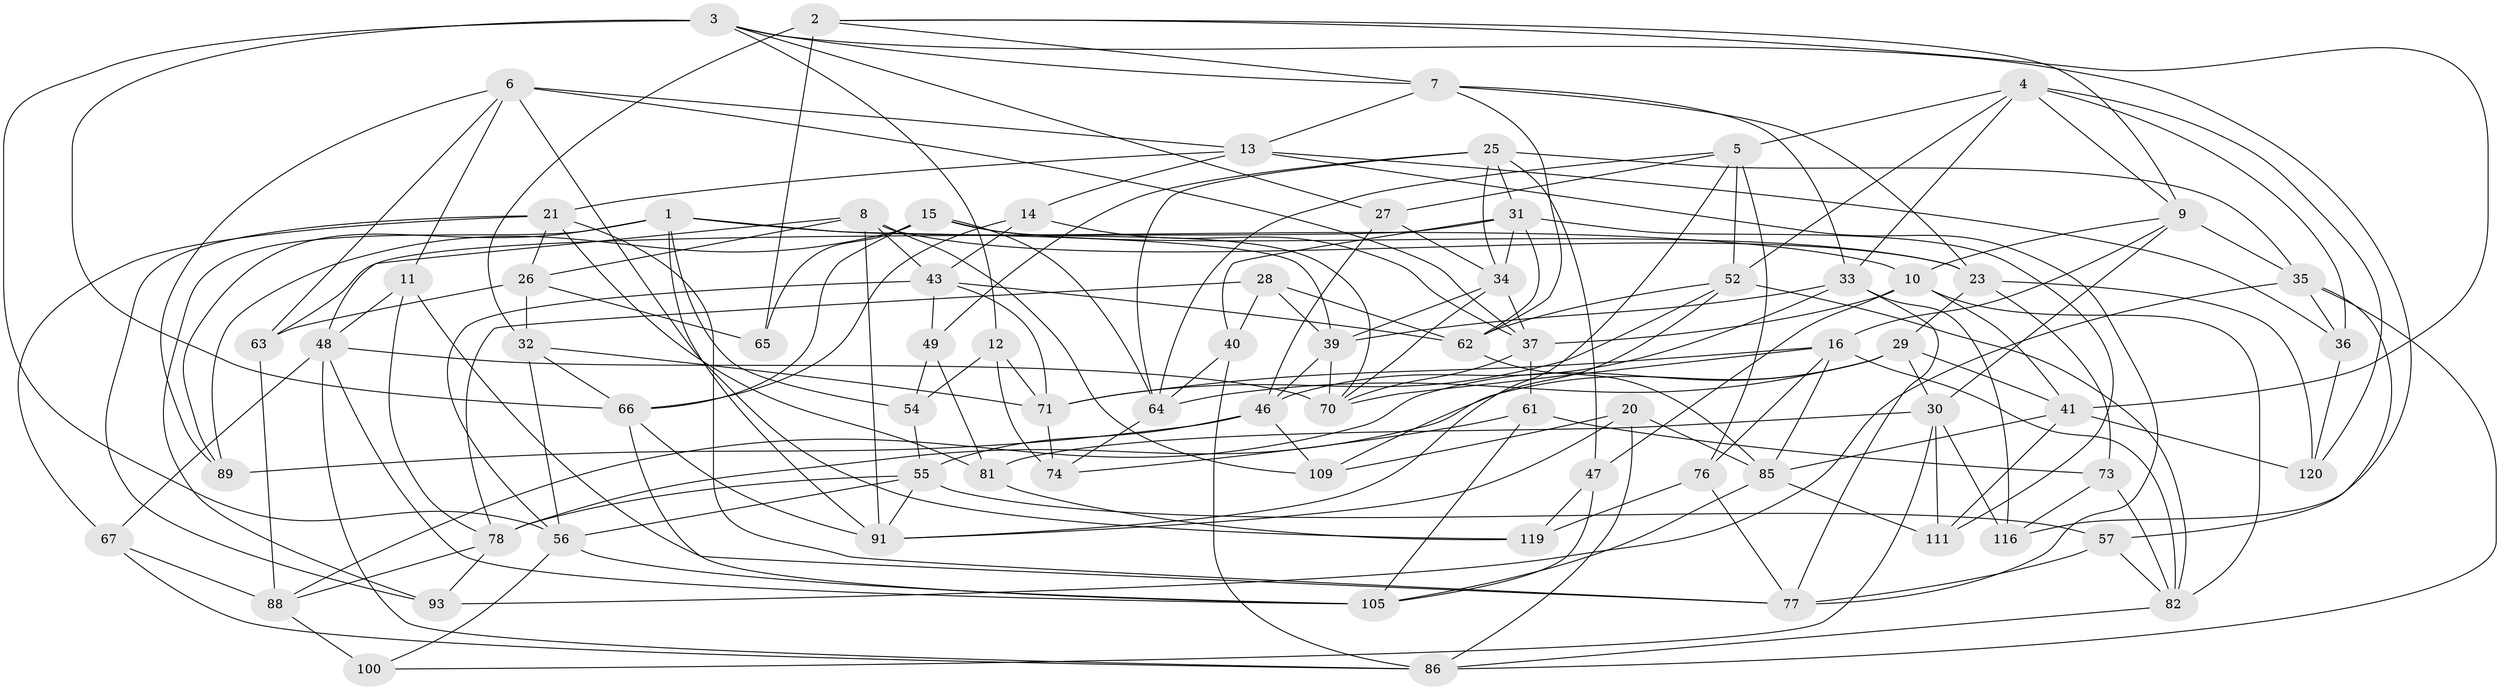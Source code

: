 // original degree distribution, {4: 1.0}
// Generated by graph-tools (version 1.1) at 2025/42/03/06/25 10:42:21]
// undirected, 74 vertices, 191 edges
graph export_dot {
graph [start="1"]
  node [color=gray90,style=filled];
  1 [super="+90"];
  2 [super="+24"];
  3 [super="+17"];
  4 [super="+59"];
  5 [super="+18"];
  6 [super="+104"];
  7 [super="+83"];
  8 [super="+117"];
  9 [super="+19"];
  10 [super="+112"];
  11;
  12;
  13 [super="+45"];
  14;
  15 [super="+50"];
  16 [super="+97"];
  20;
  21 [super="+22"];
  23 [super="+75"];
  25 [super="+38"];
  26 [super="+115"];
  27;
  28;
  29 [super="+102"];
  30 [super="+69"];
  31 [super="+84"];
  32 [super="+72"];
  33 [super="+42"];
  34 [super="+79"];
  35 [super="+60"];
  36;
  37 [super="+87"];
  39 [super="+44"];
  40;
  41 [super="+92"];
  43 [super="+51"];
  46 [super="+118"];
  47;
  48 [super="+68"];
  49;
  52 [super="+53"];
  54;
  55 [super="+96"];
  56 [super="+58"];
  57;
  61;
  62 [super="+94"];
  63;
  64 [super="+99"];
  65;
  66 [super="+80"];
  67;
  70 [super="+95"];
  71 [super="+98"];
  73;
  74;
  76;
  77 [super="+101"];
  78 [super="+107"];
  81;
  82 [super="+108"];
  85 [super="+103"];
  86 [super="+114"];
  88 [super="+110"];
  89;
  91 [super="+106"];
  93;
  100;
  105 [super="+113"];
  109;
  111;
  116;
  119;
  120;
  1 -- 39;
  1 -- 91;
  1 -- 54;
  1 -- 89;
  1 -- 10;
  1 -- 93;
  2 -- 41;
  2 -- 32;
  2 -- 65 [weight=2];
  2 -- 9;
  2 -- 7;
  3 -- 7;
  3 -- 66;
  3 -- 27;
  3 -- 116;
  3 -- 12;
  3 -- 56;
  4 -- 33;
  4 -- 120;
  4 -- 9;
  4 -- 5;
  4 -- 52;
  4 -- 36;
  5 -- 27;
  5 -- 52;
  5 -- 64;
  5 -- 91;
  5 -- 76;
  6 -- 119;
  6 -- 13;
  6 -- 89;
  6 -- 11;
  6 -- 37;
  6 -- 63;
  7 -- 23;
  7 -- 13;
  7 -- 62;
  7 -- 33;
  8 -- 48;
  8 -- 43;
  8 -- 109;
  8 -- 26;
  8 -- 91;
  8 -- 23;
  9 -- 35;
  9 -- 30;
  9 -- 10;
  9 -- 16;
  10 -- 82;
  10 -- 47;
  10 -- 37;
  10 -- 41;
  11 -- 48;
  11 -- 78;
  11 -- 77;
  12 -- 74;
  12 -- 54;
  12 -- 71;
  13 -- 14;
  13 -- 21;
  13 -- 36;
  13 -- 77;
  14 -- 37;
  14 -- 43;
  14 -- 66;
  15 -- 66;
  15 -- 70;
  15 -- 89;
  15 -- 65;
  15 -- 64;
  15 -- 23;
  16 -- 76;
  16 -- 82;
  16 -- 71;
  16 -- 85;
  16 -- 70;
  20 -- 86;
  20 -- 109;
  20 -- 85;
  20 -- 91;
  21 -- 81;
  21 -- 26;
  21 -- 93;
  21 -- 67;
  21 -- 77;
  23 -- 120;
  23 -- 29;
  23 -- 73;
  25 -- 64;
  25 -- 47;
  25 -- 34;
  25 -- 35;
  25 -- 49;
  25 -- 31;
  26 -- 32 [weight=2];
  26 -- 65;
  26 -- 63;
  27 -- 46;
  27 -- 34;
  28 -- 62;
  28 -- 40;
  28 -- 39;
  28 -- 78;
  29 -- 30;
  29 -- 78;
  29 -- 41;
  29 -- 64;
  29 -- 88;
  30 -- 81;
  30 -- 111;
  30 -- 116;
  30 -- 100;
  31 -- 40;
  31 -- 63;
  31 -- 34;
  31 -- 111;
  31 -- 62;
  32 -- 71;
  32 -- 56;
  32 -- 66;
  33 -- 77;
  33 -- 46;
  33 -- 116;
  33 -- 39;
  34 -- 70;
  34 -- 37;
  34 -- 39;
  35 -- 93;
  35 -- 57;
  35 -- 36;
  35 -- 86;
  36 -- 120;
  37 -- 70;
  37 -- 61;
  39 -- 46;
  39 -- 70;
  40 -- 86;
  40 -- 64;
  41 -- 85;
  41 -- 120;
  41 -- 111;
  43 -- 71;
  43 -- 49;
  43 -- 56;
  43 -- 62;
  46 -- 109;
  46 -- 89;
  46 -- 55;
  47 -- 119;
  47 -- 105;
  48 -- 67;
  48 -- 105;
  48 -- 70;
  48 -- 86;
  49 -- 54;
  49 -- 81;
  52 -- 109;
  52 -- 82;
  52 -- 71;
  52 -- 62;
  54 -- 55;
  55 -- 57;
  55 -- 91;
  55 -- 56;
  55 -- 78;
  56 -- 105;
  56 -- 100;
  57 -- 77;
  57 -- 82;
  61 -- 74;
  61 -- 105;
  61 -- 73;
  62 -- 85;
  63 -- 88;
  64 -- 74;
  66 -- 91;
  66 -- 105;
  67 -- 88;
  67 -- 86;
  71 -- 74;
  73 -- 116;
  73 -- 82;
  76 -- 119;
  76 -- 77;
  78 -- 88;
  78 -- 93;
  81 -- 119;
  82 -- 86;
  85 -- 105;
  85 -- 111;
  88 -- 100 [weight=2];
}
